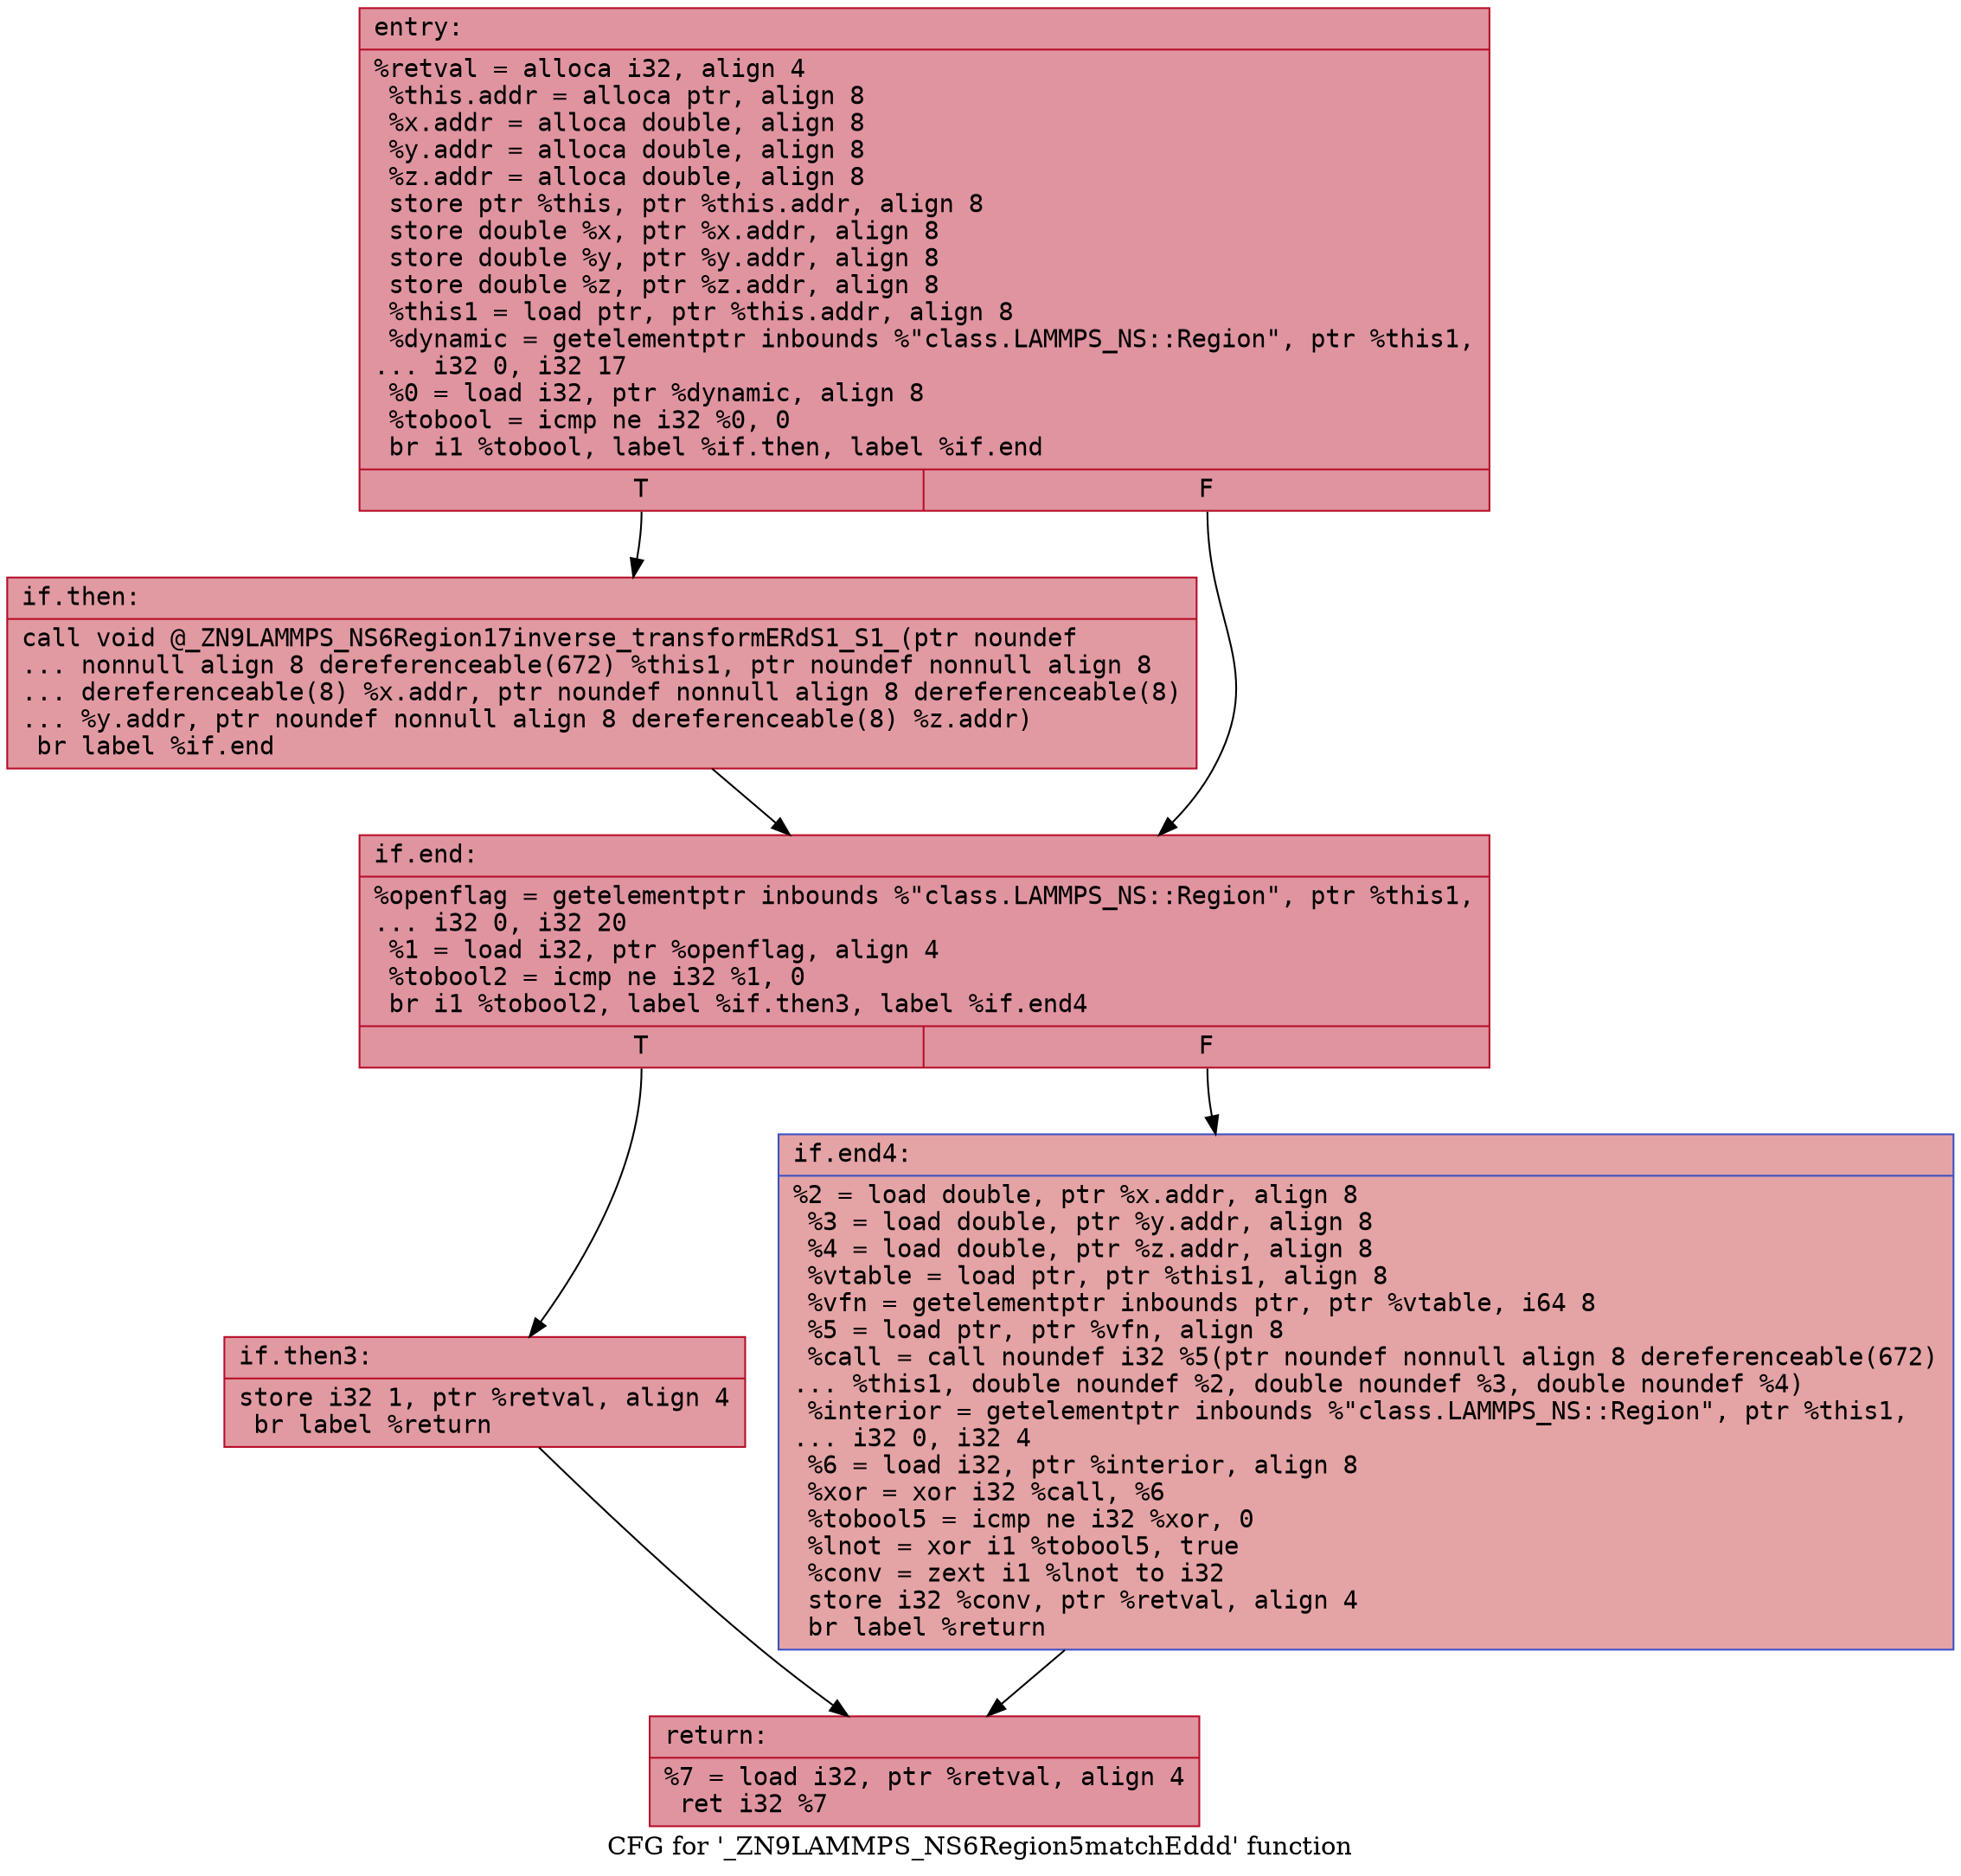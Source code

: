 digraph "CFG for '_ZN9LAMMPS_NS6Region5matchEddd' function" {
	label="CFG for '_ZN9LAMMPS_NS6Region5matchEddd' function";

	Node0x562b27767ba0 [shape=record,color="#b70d28ff", style=filled, fillcolor="#b70d2870" fontname="Courier",label="{entry:\l|  %retval = alloca i32, align 4\l  %this.addr = alloca ptr, align 8\l  %x.addr = alloca double, align 8\l  %y.addr = alloca double, align 8\l  %z.addr = alloca double, align 8\l  store ptr %this, ptr %this.addr, align 8\l  store double %x, ptr %x.addr, align 8\l  store double %y, ptr %y.addr, align 8\l  store double %z, ptr %z.addr, align 8\l  %this1 = load ptr, ptr %this.addr, align 8\l  %dynamic = getelementptr inbounds %\"class.LAMMPS_NS::Region\", ptr %this1,\l... i32 0, i32 17\l  %0 = load i32, ptr %dynamic, align 8\l  %tobool = icmp ne i32 %0, 0\l  br i1 %tobool, label %if.then, label %if.end\l|{<s0>T|<s1>F}}"];
	Node0x562b27767ba0:s0 -> Node0x562b27767a60[tooltip="entry -> if.then\nProbability 62.50%" ];
	Node0x562b27767ba0:s1 -> Node0x562b27767ad0[tooltip="entry -> if.end\nProbability 37.50%" ];
	Node0x562b27767a60 [shape=record,color="#b70d28ff", style=filled, fillcolor="#bb1b2c70" fontname="Courier",label="{if.then:\l|  call void @_ZN9LAMMPS_NS6Region17inverse_transformERdS1_S1_(ptr noundef\l... nonnull align 8 dereferenceable(672) %this1, ptr noundef nonnull align 8\l... dereferenceable(8) %x.addr, ptr noundef nonnull align 8 dereferenceable(8)\l... %y.addr, ptr noundef nonnull align 8 dereferenceable(8) %z.addr)\l  br label %if.end\l}"];
	Node0x562b27767a60 -> Node0x562b27767ad0[tooltip="if.then -> if.end\nProbability 100.00%" ];
	Node0x562b27767ad0 [shape=record,color="#b70d28ff", style=filled, fillcolor="#b70d2870" fontname="Courier",label="{if.end:\l|  %openflag = getelementptr inbounds %\"class.LAMMPS_NS::Region\", ptr %this1,\l... i32 0, i32 20\l  %1 = load i32, ptr %openflag, align 4\l  %tobool2 = icmp ne i32 %1, 0\l  br i1 %tobool2, label %if.then3, label %if.end4\l|{<s0>T|<s1>F}}"];
	Node0x562b27767ad0:s0 -> Node0x562b27768b40[tooltip="if.end -> if.then3\nProbability 62.50%" ];
	Node0x562b27767ad0:s1 -> Node0x562b27768bc0[tooltip="if.end -> if.end4\nProbability 37.50%" ];
	Node0x562b27768b40 [shape=record,color="#b70d28ff", style=filled, fillcolor="#bb1b2c70" fontname="Courier",label="{if.then3:\l|  store i32 1, ptr %retval, align 4\l  br label %return\l}"];
	Node0x562b27768b40 -> Node0x562b27768dc0[tooltip="if.then3 -> return\nProbability 100.00%" ];
	Node0x562b27768bc0 [shape=record,color="#3d50c3ff", style=filled, fillcolor="#c32e3170" fontname="Courier",label="{if.end4:\l|  %2 = load double, ptr %x.addr, align 8\l  %3 = load double, ptr %y.addr, align 8\l  %4 = load double, ptr %z.addr, align 8\l  %vtable = load ptr, ptr %this1, align 8\l  %vfn = getelementptr inbounds ptr, ptr %vtable, i64 8\l  %5 = load ptr, ptr %vfn, align 8\l  %call = call noundef i32 %5(ptr noundef nonnull align 8 dereferenceable(672)\l... %this1, double noundef %2, double noundef %3, double noundef %4)\l  %interior = getelementptr inbounds %\"class.LAMMPS_NS::Region\", ptr %this1,\l... i32 0, i32 4\l  %6 = load i32, ptr %interior, align 8\l  %xor = xor i32 %call, %6\l  %tobool5 = icmp ne i32 %xor, 0\l  %lnot = xor i1 %tobool5, true\l  %conv = zext i1 %lnot to i32\l  store i32 %conv, ptr %retval, align 4\l  br label %return\l}"];
	Node0x562b27768bc0 -> Node0x562b27768dc0[tooltip="if.end4 -> return\nProbability 100.00%" ];
	Node0x562b27768dc0 [shape=record,color="#b70d28ff", style=filled, fillcolor="#b70d2870" fontname="Courier",label="{return:\l|  %7 = load i32, ptr %retval, align 4\l  ret i32 %7\l}"];
}
